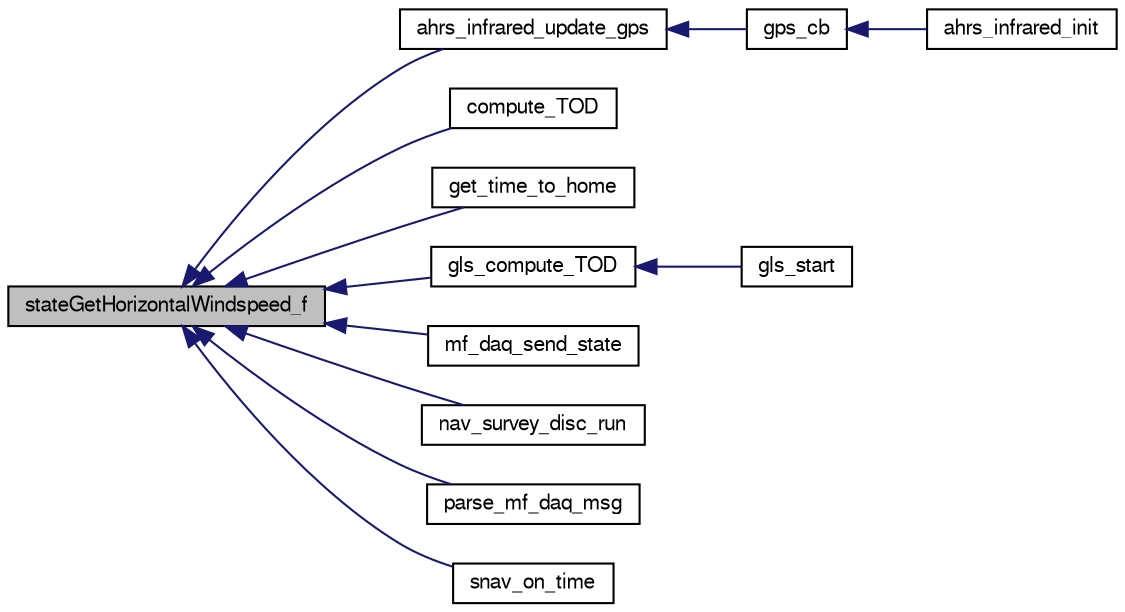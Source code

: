 digraph "stateGetHorizontalWindspeed_f"
{
  edge [fontname="FreeSans",fontsize="10",labelfontname="FreeSans",labelfontsize="10"];
  node [fontname="FreeSans",fontsize="10",shape=record];
  rankdir="LR";
  Node1 [label="stateGetHorizontalWindspeed_f",height=0.2,width=0.4,color="black", fillcolor="grey75", style="filled", fontcolor="black"];
  Node1 -> Node2 [dir="back",color="midnightblue",fontsize="10",style="solid",fontname="FreeSans"];
  Node2 [label="ahrs_infrared_update_gps",height=0.2,width=0.4,color="black", fillcolor="white", style="filled",URL="$ahrs__infrared_8c.html#aa49d06aa3090646c1f06617ab9640f36"];
  Node2 -> Node3 [dir="back",color="midnightblue",fontsize="10",style="solid",fontname="FreeSans"];
  Node3 [label="gps_cb",height=0.2,width=0.4,color="black", fillcolor="white", style="filled",URL="$ahrs__infrared_8c.html#a1c1656ce80fe1f1ad49fea691164dbf8"];
  Node3 -> Node4 [dir="back",color="midnightblue",fontsize="10",style="solid",fontname="FreeSans"];
  Node4 [label="ahrs_infrared_init",height=0.2,width=0.4,color="black", fillcolor="white", style="filled",URL="$ahrs__infrared_8h.html#a47f15746e2ec6072631ae5bd83a2caee"];
  Node1 -> Node5 [dir="back",color="midnightblue",fontsize="10",style="solid",fontname="FreeSans"];
  Node5 [label="compute_TOD",height=0.2,width=0.4,color="black", fillcolor="white", style="filled",URL="$nav_8c.html#a927ceed52d703d7cc5853802afcac6d8"];
  Node1 -> Node6 [dir="back",color="midnightblue",fontsize="10",style="solid",fontname="FreeSans"];
  Node6 [label="get_time_to_home",height=0.2,width=0.4,color="black", fillcolor="white", style="filled",URL="$common__nav_8h.html#a0bb529b33392eba09b44a6b34be03cc0",tooltip="Compute time to home use wind and airspeed when available. "];
  Node1 -> Node7 [dir="back",color="midnightblue",fontsize="10",style="solid",fontname="FreeSans"];
  Node7 [label="gls_compute_TOD",height=0.2,width=0.4,color="black", fillcolor="white", style="filled",URL="$nav__gls_8c.html#aa9d8ae453ef5e4283bd095b6661fb761"];
  Node7 -> Node8 [dir="back",color="midnightblue",fontsize="10",style="solid",fontname="FreeSans"];
  Node8 [label="gls_start",height=0.2,width=0.4,color="black", fillcolor="white", style="filled",URL="$nav__gls_8h.html#ae25a3367a042e88245ac09144b5a1364"];
  Node1 -> Node9 [dir="back",color="midnightblue",fontsize="10",style="solid",fontname="FreeSans"];
  Node9 [label="mf_daq_send_state",height=0.2,width=0.4,color="black", fillcolor="white", style="filled",URL="$meteo__france__DAQ_8h.html#a428cd9287f9e24f69dd92d696e0a053a"];
  Node1 -> Node10 [dir="back",color="midnightblue",fontsize="10",style="solid",fontname="FreeSans"];
  Node10 [label="nav_survey_disc_run",height=0.2,width=0.4,color="black", fillcolor="white", style="filled",URL="$nav__survey__disc_8h.html#aadffb0f341b83f87092e0a152b4fdc11"];
  Node1 -> Node11 [dir="back",color="midnightblue",fontsize="10",style="solid",fontname="FreeSans"];
  Node11 [label="parse_mf_daq_msg",height=0.2,width=0.4,color="black", fillcolor="white", style="filled",URL="$meteo__france__DAQ_8h.html#a5eac3ac3a7ca67f41b81350f2d0f7f0d"];
  Node1 -> Node12 [dir="back",color="midnightblue",fontsize="10",style="solid",fontname="FreeSans"];
  Node12 [label="snav_on_time",height=0.2,width=0.4,color="black", fillcolor="white", style="filled",URL="$nav__smooth_8h.html#af103eb1650ace17bfec03c79b10d036c"];
}
